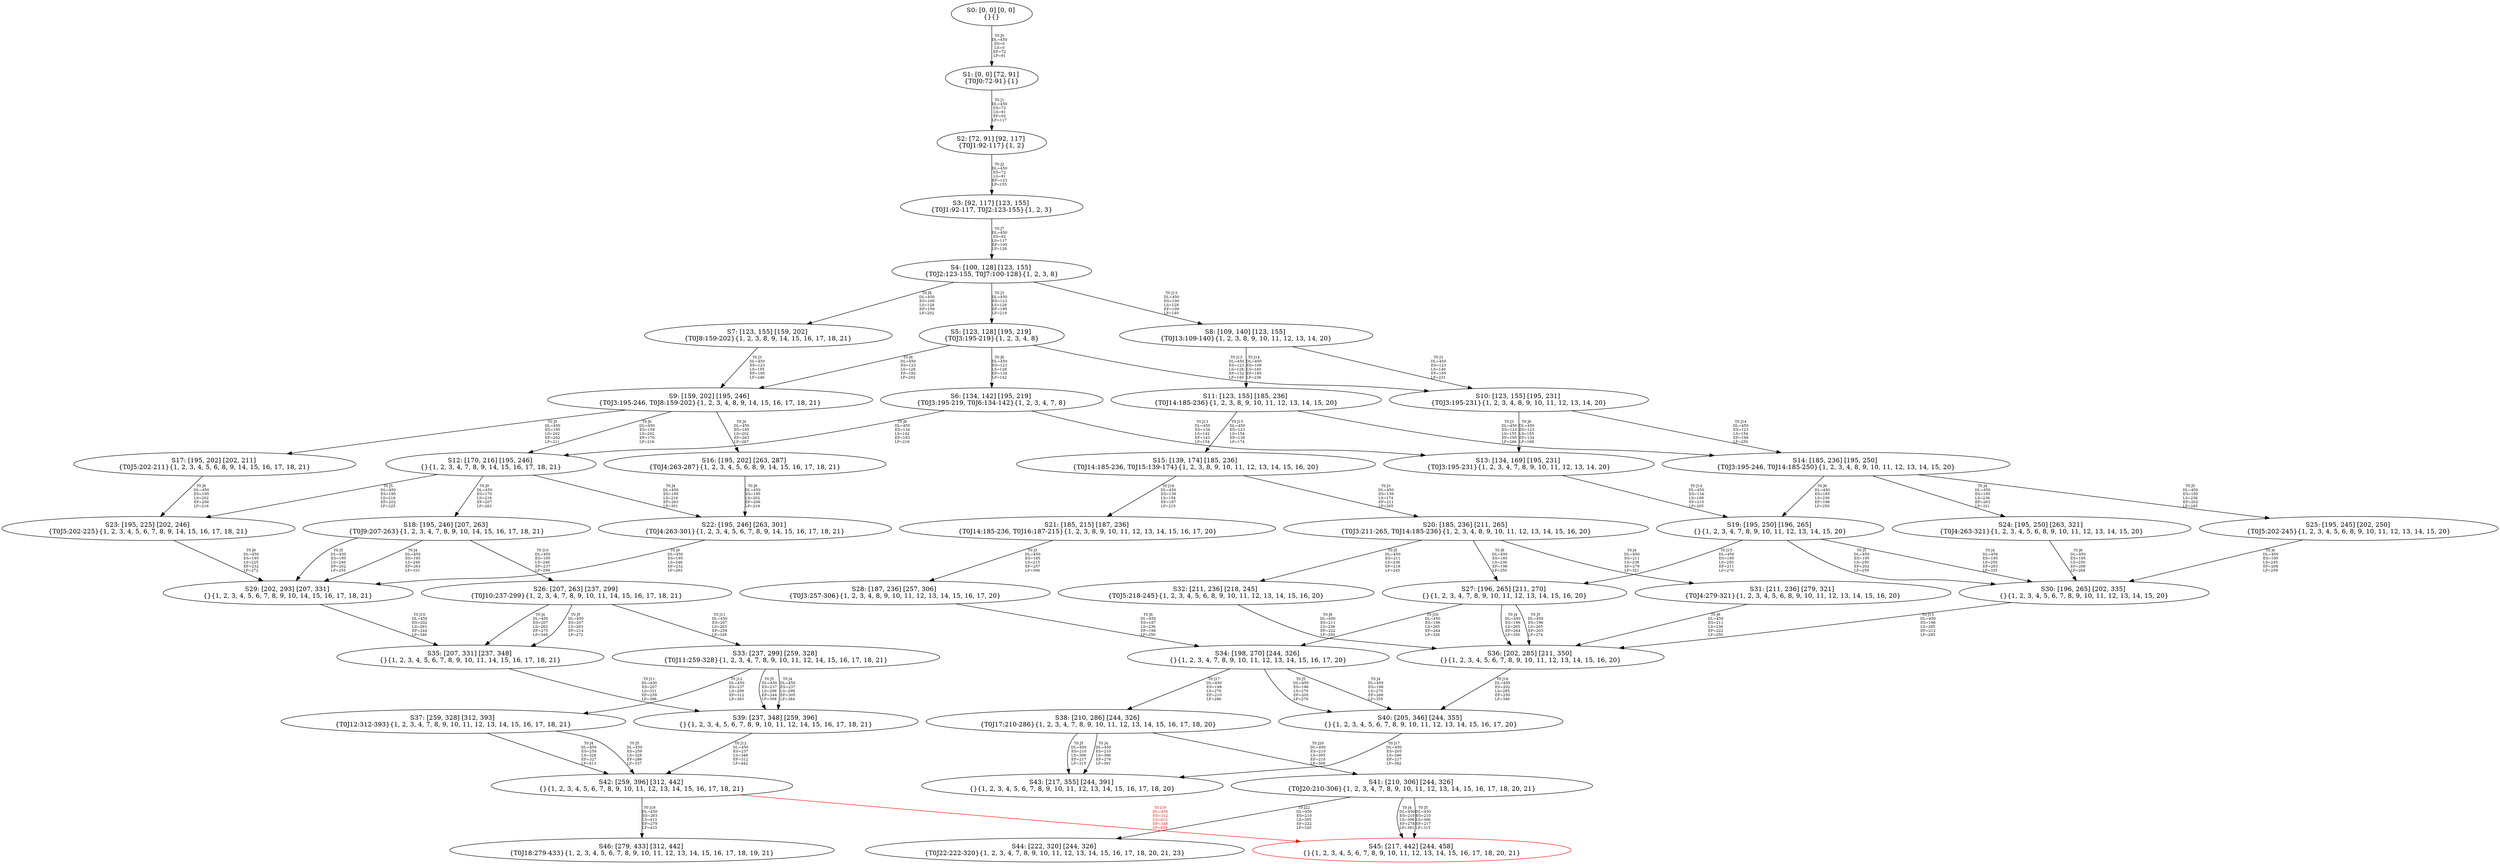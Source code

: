digraph {
	S0[label="S0: [0, 0] [0, 0] \n{}{}"];
	S1[label="S1: [0, 0] [72, 91] \n{T0J0:72-91}{1}"];
	S2[label="S2: [72, 91] [92, 117] \n{T0J1:92-117}{1, 2}"];
	S3[label="S3: [92, 117] [123, 155] \n{T0J1:92-117, T0J2:123-155}{1, 2, 3}"];
	S4[label="S4: [100, 128] [123, 155] \n{T0J2:123-155, T0J7:100-128}{1, 2, 3, 8}"];
	S5[label="S5: [123, 128] [195, 219] \n{T0J3:195-219}{1, 2, 3, 4, 8}"];
	S6[label="S6: [134, 142] [195, 219] \n{T0J3:195-219, T0J6:134-142}{1, 2, 3, 4, 7, 8}"];
	S7[label="S7: [123, 155] [159, 202] \n{T0J8:159-202}{1, 2, 3, 8, 9, 14, 15, 16, 17, 18, 21}"];
	S8[label="S8: [109, 140] [123, 155] \n{T0J13:109-140}{1, 2, 3, 8, 9, 10, 11, 12, 13, 14, 20}"];
	S9[label="S9: [159, 202] [195, 246] \n{T0J3:195-246, T0J8:159-202}{1, 2, 3, 4, 8, 9, 14, 15, 16, 17, 18, 21}"];
	S10[label="S10: [123, 155] [195, 231] \n{T0J3:195-231}{1, 2, 3, 4, 8, 9, 10, 11, 12, 13, 14, 20}"];
	S11[label="S11: [123, 155] [185, 236] \n{T0J14:185-236}{1, 2, 3, 8, 9, 10, 11, 12, 13, 14, 15, 20}"];
	S12[label="S12: [170, 216] [195, 246] \n{}{1, 2, 3, 4, 7, 8, 9, 14, 15, 16, 17, 18, 21}"];
	S13[label="S13: [134, 169] [195, 231] \n{T0J3:195-231}{1, 2, 3, 4, 7, 8, 9, 10, 11, 12, 13, 14, 20}"];
	S14[label="S14: [185, 236] [195, 250] \n{T0J3:195-246, T0J14:185-250}{1, 2, 3, 4, 8, 9, 10, 11, 12, 13, 14, 15, 20}"];
	S15[label="S15: [139, 174] [185, 236] \n{T0J14:185-236, T0J15:139-174}{1, 2, 3, 8, 9, 10, 11, 12, 13, 14, 15, 16, 20}"];
	S16[label="S16: [195, 202] [263, 287] \n{T0J4:263-287}{1, 2, 3, 4, 5, 6, 8, 9, 14, 15, 16, 17, 18, 21}"];
	S17[label="S17: [195, 202] [202, 211] \n{T0J5:202-211}{1, 2, 3, 4, 5, 6, 8, 9, 14, 15, 16, 17, 18, 21}"];
	S18[label="S18: [195, 246] [207, 263] \n{T0J9:207-263}{1, 2, 3, 4, 7, 8, 9, 10, 14, 15, 16, 17, 18, 21}"];
	S19[label="S19: [195, 250] [196, 265] \n{}{1, 2, 3, 4, 7, 8, 9, 10, 11, 12, 13, 14, 15, 20}"];
	S20[label="S20: [185, 236] [211, 265] \n{T0J3:211-265, T0J14:185-236}{1, 2, 3, 4, 8, 9, 10, 11, 12, 13, 14, 15, 16, 20}"];
	S21[label="S21: [185, 215] [187, 236] \n{T0J14:185-236, T0J16:187-215}{1, 2, 3, 8, 9, 10, 11, 12, 13, 14, 15, 16, 17, 20}"];
	S22[label="S22: [195, 246] [263, 301] \n{T0J4:263-301}{1, 2, 3, 4, 5, 6, 7, 8, 9, 14, 15, 16, 17, 18, 21}"];
	S23[label="S23: [195, 225] [202, 246] \n{T0J5:202-225}{1, 2, 3, 4, 5, 6, 7, 8, 9, 14, 15, 16, 17, 18, 21}"];
	S24[label="S24: [195, 250] [263, 321] \n{T0J4:263-321}{1, 2, 3, 4, 5, 6, 8, 9, 10, 11, 12, 13, 14, 15, 20}"];
	S25[label="S25: [195, 245] [202, 250] \n{T0J5:202-245}{1, 2, 3, 4, 5, 6, 8, 9, 10, 11, 12, 13, 14, 15, 20}"];
	S26[label="S26: [207, 263] [237, 299] \n{T0J10:237-299}{1, 2, 3, 4, 7, 8, 9, 10, 11, 14, 15, 16, 17, 18, 21}"];
	S27[label="S27: [196, 265] [211, 270] \n{}{1, 2, 3, 4, 7, 8, 9, 10, 11, 12, 13, 14, 15, 16, 20}"];
	S28[label="S28: [187, 236] [257, 306] \n{T0J3:257-306}{1, 2, 3, 4, 8, 9, 10, 11, 12, 13, 14, 15, 16, 17, 20}"];
	S29[label="S29: [202, 293] [207, 331] \n{}{1, 2, 3, 4, 5, 6, 7, 8, 9, 10, 14, 15, 16, 17, 18, 21}"];
	S30[label="S30: [196, 265] [202, 335] \n{}{1, 2, 3, 4, 5, 6, 7, 8, 9, 10, 11, 12, 13, 14, 15, 20}"];
	S31[label="S31: [211, 236] [279, 321] \n{T0J4:279-321}{1, 2, 3, 4, 5, 6, 8, 9, 10, 11, 12, 13, 14, 15, 16, 20}"];
	S32[label="S32: [211, 236] [218, 245] \n{T0J5:218-245}{1, 2, 3, 4, 5, 6, 8, 9, 10, 11, 12, 13, 14, 15, 16, 20}"];
	S33[label="S33: [237, 299] [259, 328] \n{T0J11:259-328}{1, 2, 3, 4, 7, 8, 9, 10, 11, 12, 14, 15, 16, 17, 18, 21}"];
	S34[label="S34: [198, 270] [244, 326] \n{}{1, 2, 3, 4, 7, 8, 9, 10, 11, 12, 13, 14, 15, 16, 17, 20}"];
	S35[label="S35: [207, 331] [237, 348] \n{}{1, 2, 3, 4, 5, 6, 7, 8, 9, 10, 11, 14, 15, 16, 17, 18, 21}"];
	S36[label="S36: [202, 285] [211, 350] \n{}{1, 2, 3, 4, 5, 6, 7, 8, 9, 10, 11, 12, 13, 14, 15, 16, 20}"];
	S37[label="S37: [259, 328] [312, 393] \n{T0J12:312-393}{1, 2, 3, 4, 7, 8, 9, 10, 11, 12, 13, 14, 15, 16, 17, 18, 21}"];
	S38[label="S38: [210, 286] [244, 326] \n{T0J17:210-286}{1, 2, 3, 4, 7, 8, 9, 10, 11, 12, 13, 14, 15, 16, 17, 18, 20}"];
	S39[label="S39: [237, 348] [259, 396] \n{}{1, 2, 3, 4, 5, 6, 7, 8, 9, 10, 11, 12, 14, 15, 16, 17, 18, 21}"];
	S40[label="S40: [205, 346] [244, 355] \n{}{1, 2, 3, 4, 5, 6, 7, 8, 9, 10, 11, 12, 13, 14, 15, 16, 17, 20}"];
	S41[label="S41: [210, 306] [244, 326] \n{T0J20:210-306}{1, 2, 3, 4, 7, 8, 9, 10, 11, 12, 13, 14, 15, 16, 17, 18, 20, 21}"];
	S42[label="S42: [259, 396] [312, 442] \n{}{1, 2, 3, 4, 5, 6, 7, 8, 9, 10, 11, 12, 13, 14, 15, 16, 17, 18, 21}"];
	S43[label="S43: [217, 355] [244, 391] \n{}{1, 2, 3, 4, 5, 6, 7, 8, 9, 10, 11, 12, 13, 14, 15, 16, 17, 18, 20}"];
	S44[label="S44: [222, 320] [244, 326] \n{T0J22:222-320}{1, 2, 3, 4, 7, 8, 9, 10, 11, 12, 13, 14, 15, 16, 17, 18, 20, 21, 23}"];
	S45[label="S45: [217, 442] [244, 458] \n{}{1, 2, 3, 4, 5, 6, 7, 8, 9, 10, 11, 12, 13, 14, 15, 16, 17, 18, 20, 21}"];
	S46[label="S46: [279, 433] [312, 442] \n{T0J18:279-433}{1, 2, 3, 4, 5, 6, 7, 8, 9, 10, 11, 12, 13, 14, 15, 16, 17, 18, 19, 21}"];
	S0 -> S1[label="T0 J0\nDL=450\nES=0\nLS=0\nEF=72\nLF=91",fontsize=8];
	S1 -> S2[label="T0 J1\nDL=450\nES=72\nLS=91\nEF=92\nLF=117",fontsize=8];
	S2 -> S3[label="T0 J2\nDL=450\nES=72\nLS=91\nEF=123\nLF=155",fontsize=8];
	S3 -> S4[label="T0 J7\nDL=450\nES=92\nLS=117\nEF=100\nLF=128",fontsize=8];
	S4 -> S5[label="T0 J3\nDL=450\nES=123\nLS=128\nEF=195\nLF=219",fontsize=8];
	S4 -> S7[label="T0 J8\nDL=450\nES=100\nLS=128\nEF=159\nLF=202",fontsize=8];
	S4 -> S8[label="T0 J13\nDL=450\nES=100\nLS=128\nEF=109\nLF=140",fontsize=8];
	S5 -> S6[label="T0 J6\nDL=450\nES=123\nLS=128\nEF=134\nLF=142",fontsize=8];
	S5 -> S9[label="T0 J8\nDL=450\nES=123\nLS=128\nEF=182\nLF=202",fontsize=8];
	S5 -> S10[label="T0 J13\nDL=450\nES=123\nLS=128\nEF=132\nLF=140",fontsize=8];
	S6 -> S12[label="T0 J8\nDL=450\nES=134\nLS=142\nEF=193\nLF=216",fontsize=8];
	S6 -> S13[label="T0 J13\nDL=450\nES=134\nLS=142\nEF=143\nLF=154",fontsize=8];
	S7 -> S9[label="T0 J3\nDL=450\nES=123\nLS=155\nEF=195\nLF=246",fontsize=8];
	S8 -> S10[label="T0 J3\nDL=450\nES=123\nLS=140\nEF=195\nLF=231",fontsize=8];
	S8 -> S11[label="T0 J14\nDL=450\nES=109\nLS=140\nEF=185\nLF=236",fontsize=8];
	S9 -> S16[label="T0 J4\nDL=450\nES=195\nLS=202\nEF=263\nLF=287",fontsize=8];
	S9 -> S17[label="T0 J5\nDL=450\nES=195\nLS=202\nEF=202\nLF=211",fontsize=8];
	S9 -> S12[label="T0 J6\nDL=450\nES=159\nLS=202\nEF=170\nLF=216",fontsize=8];
	S10 -> S13[label="T0 J6\nDL=450\nES=123\nLS=155\nEF=134\nLF=169",fontsize=8];
	S10 -> S14[label="T0 J14\nDL=450\nES=123\nLS=154\nEF=199\nLF=250",fontsize=8];
	S11 -> S14[label="T0 J3\nDL=450\nES=123\nLS=155\nEF=195\nLF=246",fontsize=8];
	S11 -> S15[label="T0 J15\nDL=450\nES=123\nLS=154\nEF=139\nLF=174",fontsize=8];
	S12 -> S22[label="T0 J4\nDL=450\nES=195\nLS=216\nEF=263\nLF=301",fontsize=8];
	S12 -> S23[label="T0 J5\nDL=450\nES=195\nLS=216\nEF=202\nLF=225",fontsize=8];
	S12 -> S18[label="T0 J9\nDL=450\nES=170\nLS=216\nEF=207\nLF=263",fontsize=8];
	S13 -> S19[label="T0 J14\nDL=450\nES=134\nLS=169\nEF=210\nLF=265",fontsize=8];
	S14 -> S24[label="T0 J4\nDL=450\nES=195\nLS=236\nEF=263\nLF=321",fontsize=8];
	S14 -> S25[label="T0 J5\nDL=450\nES=195\nLS=236\nEF=202\nLF=245",fontsize=8];
	S14 -> S19[label="T0 J6\nDL=450\nES=185\nLS=236\nEF=196\nLF=250",fontsize=8];
	S15 -> S20[label="T0 J3\nDL=450\nES=139\nLS=174\nEF=211\nLF=265",fontsize=8];
	S15 -> S21[label="T0 J16\nDL=450\nES=139\nLS=154\nEF=187\nLF=215",fontsize=8];
	S16 -> S22[label="T0 J6\nDL=450\nES=195\nLS=202\nEF=206\nLF=216",fontsize=8];
	S17 -> S23[label="T0 J6\nDL=450\nES=195\nLS=202\nEF=206\nLF=216",fontsize=8];
	S18 -> S29[label="T0 J4\nDL=450\nES=195\nLS=246\nEF=263\nLF=331",fontsize=8];
	S18 -> S29[label="T0 J5\nDL=450\nES=195\nLS=246\nEF=202\nLF=255",fontsize=8];
	S18 -> S26[label="T0 J10\nDL=450\nES=195\nLS=246\nEF=237\nLF=299",fontsize=8];
	S19 -> S30[label="T0 J4\nDL=450\nES=195\nLS=250\nEF=263\nLF=335",fontsize=8];
	S19 -> S30[label="T0 J5\nDL=450\nES=195\nLS=250\nEF=202\nLF=259",fontsize=8];
	S19 -> S27[label="T0 J15\nDL=450\nES=195\nLS=250\nEF=211\nLF=270",fontsize=8];
	S20 -> S31[label="T0 J4\nDL=450\nES=211\nLS=236\nEF=279\nLF=321",fontsize=8];
	S20 -> S32[label="T0 J5\nDL=450\nES=211\nLS=236\nEF=218\nLF=245",fontsize=8];
	S20 -> S27[label="T0 J6\nDL=450\nES=185\nLS=236\nEF=196\nLF=250",fontsize=8];
	S21 -> S28[label="T0 J3\nDL=450\nES=185\nLS=215\nEF=257\nLF=306",fontsize=8];
	S22 -> S29[label="T0 J9\nDL=450\nES=195\nLS=246\nEF=232\nLF=293",fontsize=8];
	S23 -> S29[label="T0 J9\nDL=450\nES=195\nLS=225\nEF=232\nLF=272",fontsize=8];
	S24 -> S30[label="T0 J6\nDL=450\nES=195\nLS=250\nEF=206\nLF=264",fontsize=8];
	S25 -> S30[label="T0 J6\nDL=450\nES=195\nLS=245\nEF=206\nLF=259",fontsize=8];
	S26 -> S35[label="T0 J4\nDL=450\nES=207\nLS=263\nEF=275\nLF=348",fontsize=8];
	S26 -> S35[label="T0 J5\nDL=450\nES=207\nLS=263\nEF=214\nLF=272",fontsize=8];
	S26 -> S33[label="T0 J11\nDL=450\nES=207\nLS=263\nEF=259\nLF=328",fontsize=8];
	S27 -> S36[label="T0 J4\nDL=450\nES=196\nLS=265\nEF=264\nLF=350",fontsize=8];
	S27 -> S36[label="T0 J5\nDL=450\nES=196\nLS=265\nEF=203\nLF=274",fontsize=8];
	S27 -> S34[label="T0 J16\nDL=450\nES=196\nLS=265\nEF=244\nLF=326",fontsize=8];
	S28 -> S34[label="T0 J6\nDL=450\nES=187\nLS=236\nEF=198\nLF=250",fontsize=8];
	S29 -> S35[label="T0 J10\nDL=450\nES=202\nLS=293\nEF=244\nLF=346",fontsize=8];
	S30 -> S36[label="T0 J15\nDL=450\nES=196\nLS=265\nEF=212\nLF=285",fontsize=8];
	S31 -> S36[label="T0 J6\nDL=450\nES=211\nLS=236\nEF=222\nLF=250",fontsize=8];
	S32 -> S36[label="T0 J6\nDL=450\nES=211\nLS=236\nEF=222\nLF=250",fontsize=8];
	S33 -> S39[label="T0 J4\nDL=450\nES=237\nLS=299\nEF=305\nLF=384",fontsize=8];
	S33 -> S39[label="T0 J5\nDL=450\nES=237\nLS=299\nEF=244\nLF=308",fontsize=8];
	S33 -> S37[label="T0 J12\nDL=450\nES=237\nLS=299\nEF=312\nLF=393",fontsize=8];
	S34 -> S40[label="T0 J4\nDL=450\nES=198\nLS=270\nEF=266\nLF=355",fontsize=8];
	S34 -> S40[label="T0 J5\nDL=450\nES=198\nLS=270\nEF=205\nLF=279",fontsize=8];
	S34 -> S38[label="T0 J17\nDL=450\nES=198\nLS=270\nEF=210\nLF=286",fontsize=8];
	S35 -> S39[label="T0 J11\nDL=450\nES=207\nLS=331\nEF=259\nLF=396",fontsize=8];
	S36 -> S40[label="T0 J16\nDL=450\nES=202\nLS=285\nEF=250\nLF=346",fontsize=8];
	S37 -> S42[label="T0 J4\nDL=450\nES=259\nLS=328\nEF=327\nLF=413",fontsize=8];
	S37 -> S42[label="T0 J5\nDL=450\nES=259\nLS=328\nEF=266\nLF=337",fontsize=8];
	S38 -> S43[label="T0 J4\nDL=450\nES=210\nLS=306\nEF=278\nLF=391",fontsize=8];
	S38 -> S43[label="T0 J5\nDL=450\nES=210\nLS=306\nEF=217\nLF=315",fontsize=8];
	S38 -> S41[label="T0 J20\nDL=450\nES=210\nLS=305\nEF=210\nLF=306",fontsize=8];
	S39 -> S42[label="T0 J12\nDL=450\nES=237\nLS=348\nEF=312\nLF=442",fontsize=8];
	S40 -> S43[label="T0 J17\nDL=450\nES=205\nLS=346\nEF=217\nLF=362",fontsize=8];
	S41 -> S45[label="T0 J4\nDL=450\nES=210\nLS=306\nEF=278\nLF=391",fontsize=8];
	S41 -> S45[label="T0 J5\nDL=450\nES=210\nLS=306\nEF=217\nLF=315",fontsize=8];
	S41 -> S44[label="T0 J22\nDL=450\nES=210\nLS=305\nEF=222\nLF=320",fontsize=8];
	S42 -> S46[label="T0 J18\nDL=450\nES=263\nLS=413\nEF=279\nLF=433",fontsize=8];
	S42 -> S45[label="T0 J19\nDL=450\nES=312\nLS=412\nEF=348\nLF=458",color=Red,fontcolor=Red,fontsize=8];
S45[color=Red];
}
